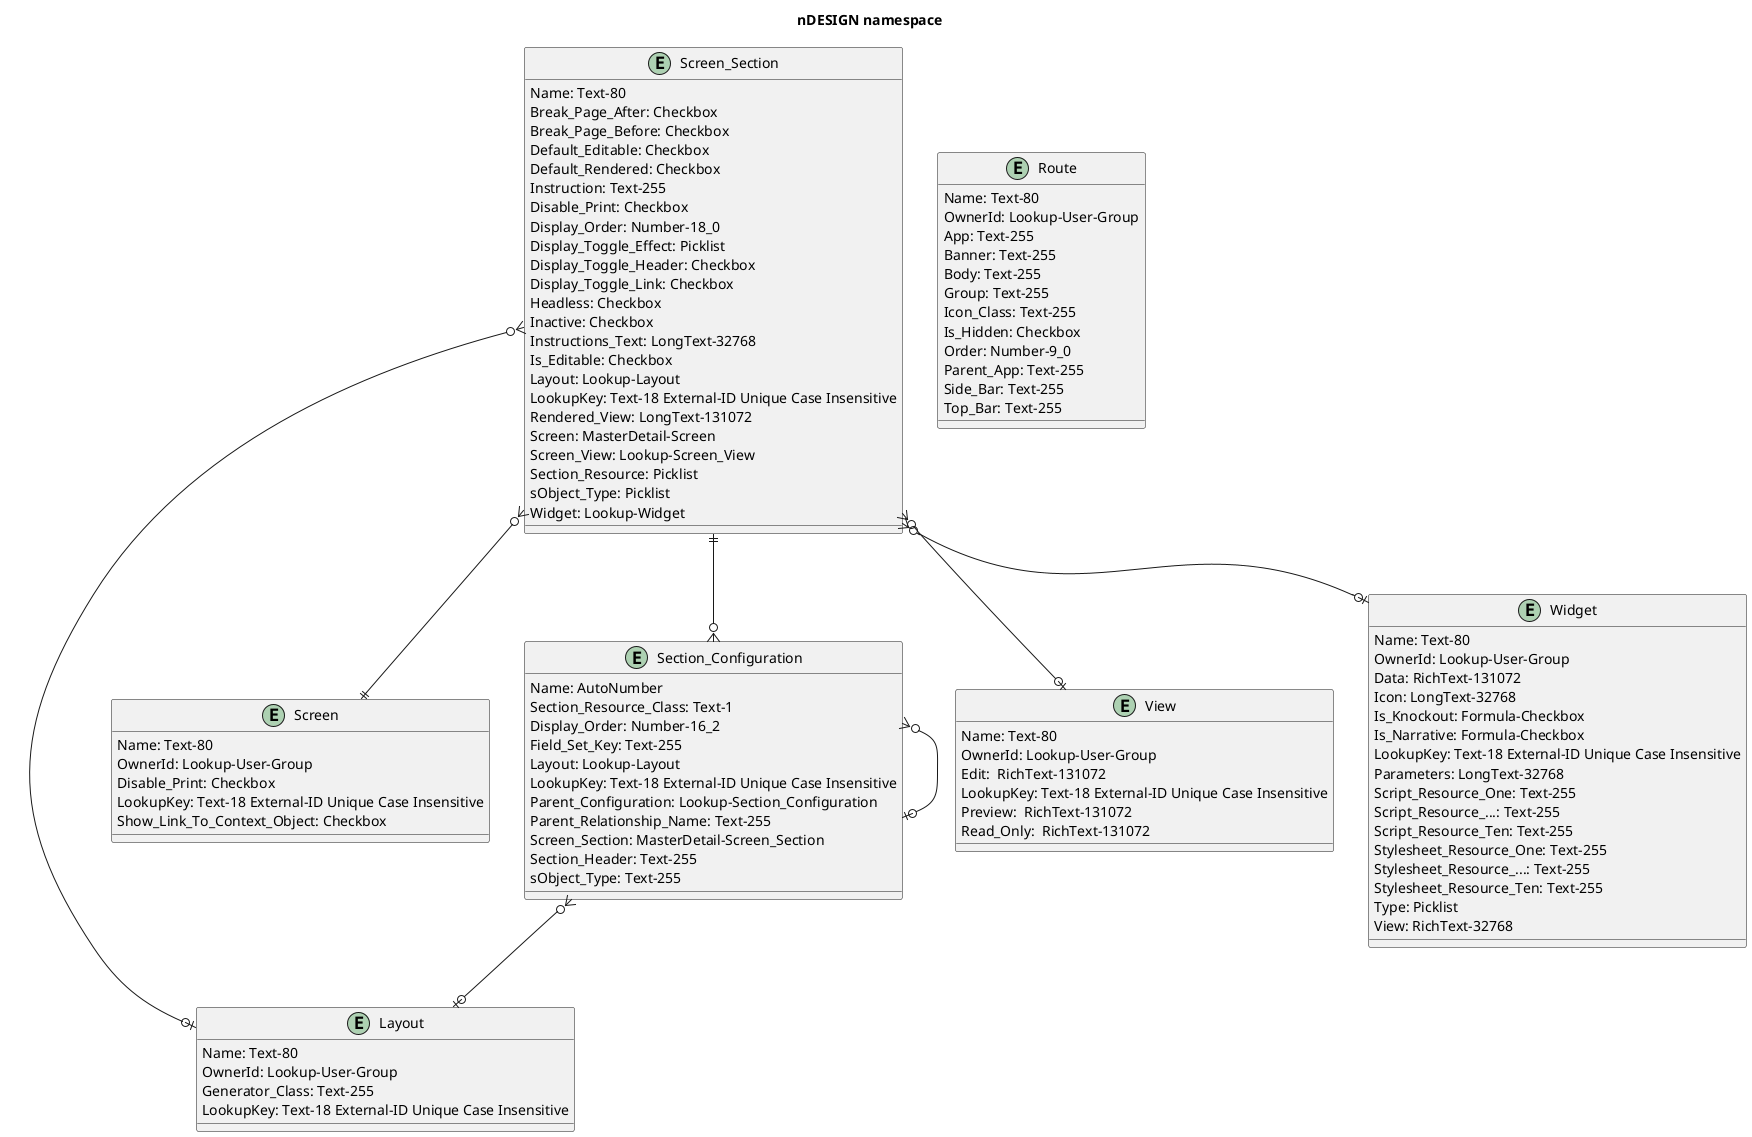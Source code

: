 @startuml
'https://plantuml.com/class-diagram

title nDESIGN namespace

entity Layout {
    Name: Text-80
    OwnerId: Lookup-User-Group
    Generator_Class: Text-255
    LookupKey: Text-18 External-ID Unique Case Insensitive
}
entity Screen {
    Name: Text-80
    OwnerId: Lookup-User-Group
    Disable_Print: Checkbox
    LookupKey: Text-18 External-ID Unique Case Insensitive
    Show_Link_To_Context_Object: Checkbox
}
entity Screen_Section {
    Name: Text-80
    Break_Page_After: Checkbox
    Break_Page_Before: Checkbox
    Default_Editable: Checkbox
    Default_Rendered: Checkbox
    Instruction: Text-255
    Disable_Print: Checkbox
    Display_Order: Number-18_0
    Display_Toggle_Effect: Picklist
    Display_Toggle_Header: Checkbox
    Display_Toggle_Link: Checkbox
    Headless: Checkbox
    Inactive: Checkbox
    Instructions_Text: LongText-32768
    Is_Editable: Checkbox
    Layout: Lookup-Layout
    LookupKey: Text-18 External-ID Unique Case Insensitive
    Rendered_View: LongText-131072
    Screen: MasterDetail-Screen
    Screen_View: Lookup-Screen_View
    Section_Resource: Picklist
    sObject_Type: Picklist
    Widget: Lookup-Widget
}
entity Section_Configuration {
    Name: AutoNumber
    Section_Resource_Class: Text-1
    Display_Order: Number-16_2
    Field_Set_Key: Text-255
    Layout: Lookup-Layout
    LookupKey: Text-18 External-ID Unique Case Insensitive
    Parent_Configuration: Lookup-Section_Configuration
    Parent_Relationship_Name: Text-255
    Screen_Section: MasterDetail-Screen_Section
    Section_Header: Text-255
    sObject_Type: Text-255
}
entity View {
    Name: Text-80
    OwnerId: Lookup-User-Group
    Edit:  RichText-131072
    LookupKey: Text-18 External-ID Unique Case Insensitive
    Preview:  RichText-131072
    Read_Only:  RichText-131072
}
entity Widget {
    Name: Text-80
    OwnerId: Lookup-User-Group
    Data: RichText-131072
    Icon: LongText-32768
    Is_Knockout: Formula-Checkbox
    Is_Narrative: Formula-Checkbox
    LookupKey: Text-18 External-ID Unique Case Insensitive
    Parameters: LongText-32768
    Script_Resource_One: Text-255
    Script_Resource_...: Text-255
    Script_Resource_Ten: Text-255
    Stylesheet_Resource_One: Text-255
    Stylesheet_Resource_...: Text-255
    Stylesheet_Resource_Ten: Text-255
    Type: Picklist
    View: RichText-32768
}
entity Route {
    Name: Text-80
    OwnerId: Lookup-User-Group
    App: Text-255
    Banner: Text-255
    Body: Text-255
    Group: Text-255
    Icon_Class: Text-255
    Is_Hidden: Checkbox
    Order: Number-9_0
    Parent_App: Text-255
    Side_Bar: Text-255
    Top_Bar: Text-255
}

Screen_Section }o--|| Screen
Screen_Section }o--o| View
Screen_Section }o--o| Widget
Screen_Section }o--o| Layout
Screen_Section ||--o{ Section_Configuration
Section_Configuration }o--o| Section_Configuration
Section_Configuration }o--o| Layout
@enduml